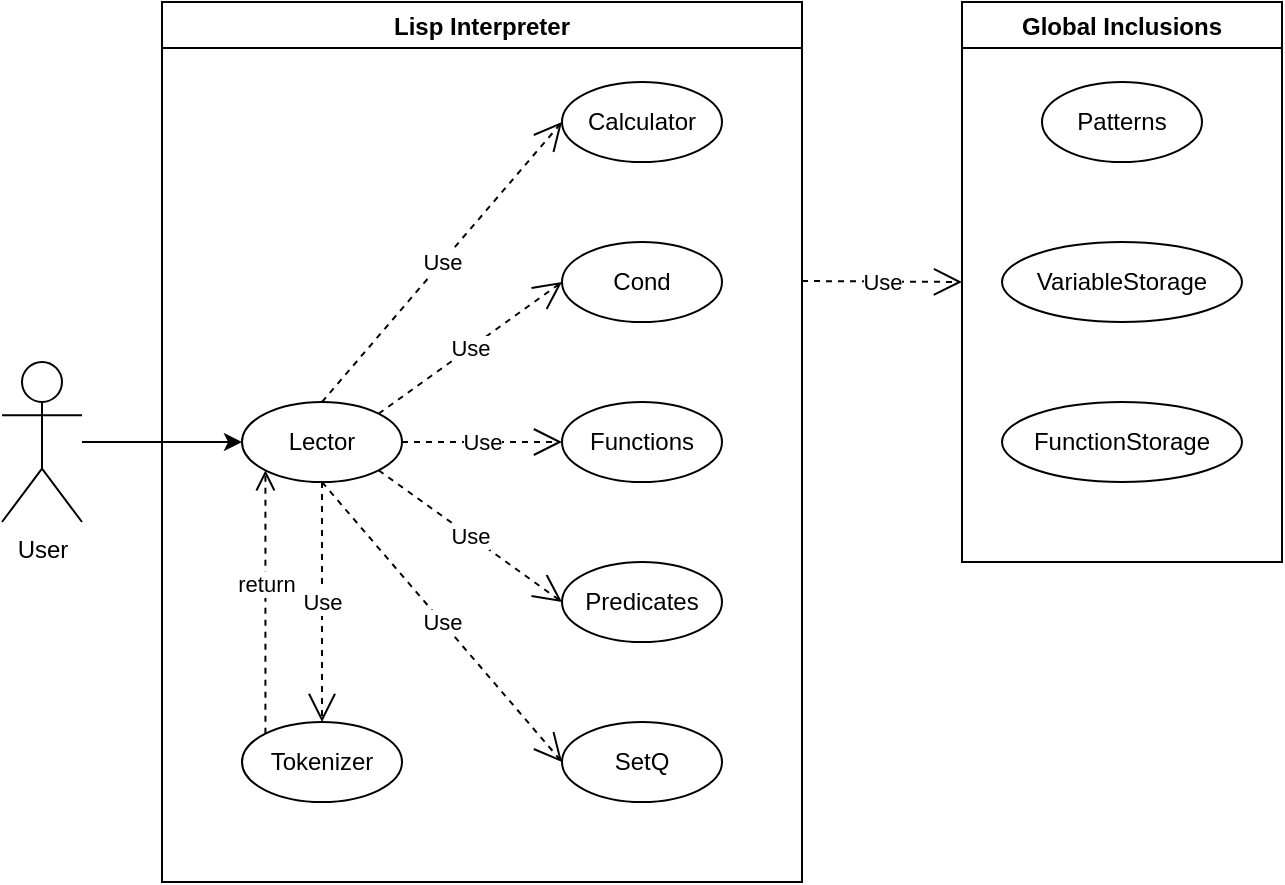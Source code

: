 <mxfile version="17.2.4" type="github">
  <diagram id="CV0EzEBQIUhbnFdFUl1F" name="Page-1">
    <mxGraphModel dx="1662" dy="786" grid="1" gridSize="10" guides="1" tooltips="1" connect="1" arrows="1" fold="1" page="1" pageScale="1" pageWidth="850" pageHeight="1100" math="0" shadow="0">
      <root>
        <mxCell id="0" />
        <mxCell id="1" parent="0" />
        <mxCell id="15ez-F3O6RPJ3Lw7uKhm-26" style="edgeStyle=orthogonalEdgeStyle;rounded=0;orthogonalLoop=1;jettySize=auto;html=1;entryX=0;entryY=0.5;entryDx=0;entryDy=0;" edge="1" parent="1" source="8Z6mOFJXGf_nBv-I9SBo-1" target="8Z6mOFJXGf_nBv-I9SBo-9">
          <mxGeometry relative="1" as="geometry" />
        </mxCell>
        <mxCell id="8Z6mOFJXGf_nBv-I9SBo-1" value="User" style="shape=umlActor;verticalLabelPosition=bottom;verticalAlign=top;html=1;outlineConnect=0;" parent="1" vertex="1">
          <mxGeometry x="40" y="220" width="40" height="80" as="geometry" />
        </mxCell>
        <mxCell id="8Z6mOFJXGf_nBv-I9SBo-11" value="Lisp Interpreter" style="swimlane;" parent="1" vertex="1">
          <mxGeometry x="120" y="40" width="320" height="440" as="geometry" />
        </mxCell>
        <mxCell id="8Z6mOFJXGf_nBv-I9SBo-9" value="Lector" style="ellipse;whiteSpace=wrap;html=1;" parent="8Z6mOFJXGf_nBv-I9SBo-11" vertex="1">
          <mxGeometry x="40" y="200" width="80" height="40" as="geometry" />
        </mxCell>
        <mxCell id="8Z6mOFJXGf_nBv-I9SBo-13" value="Calculator" style="ellipse;whiteSpace=wrap;html=1;" parent="8Z6mOFJXGf_nBv-I9SBo-11" vertex="1">
          <mxGeometry x="200" y="40" width="80" height="40" as="geometry" />
        </mxCell>
        <mxCell id="8Z6mOFJXGf_nBv-I9SBo-16" value="Cond" style="ellipse;whiteSpace=wrap;html=1;" parent="8Z6mOFJXGf_nBv-I9SBo-11" vertex="1">
          <mxGeometry x="200" y="120" width="80" height="40" as="geometry" />
        </mxCell>
        <mxCell id="15ez-F3O6RPJ3Lw7uKhm-3" value="Functions" style="ellipse;whiteSpace=wrap;html=1;" vertex="1" parent="8Z6mOFJXGf_nBv-I9SBo-11">
          <mxGeometry x="200" y="200" width="80" height="40" as="geometry" />
        </mxCell>
        <mxCell id="15ez-F3O6RPJ3Lw7uKhm-4" value="Predicates" style="ellipse;whiteSpace=wrap;html=1;" vertex="1" parent="8Z6mOFJXGf_nBv-I9SBo-11">
          <mxGeometry x="200" y="280" width="80" height="40" as="geometry" />
        </mxCell>
        <mxCell id="15ez-F3O6RPJ3Lw7uKhm-5" value="SetQ" style="ellipse;whiteSpace=wrap;html=1;" vertex="1" parent="8Z6mOFJXGf_nBv-I9SBo-11">
          <mxGeometry x="200" y="360" width="80" height="40" as="geometry" />
        </mxCell>
        <mxCell id="15ez-F3O6RPJ3Lw7uKhm-24" value="Tokenizer" style="ellipse;whiteSpace=wrap;html=1;" vertex="1" parent="8Z6mOFJXGf_nBv-I9SBo-11">
          <mxGeometry x="40" y="360" width="80" height="40" as="geometry" />
        </mxCell>
        <mxCell id="15ez-F3O6RPJ3Lw7uKhm-28" value="Use" style="endArrow=open;endSize=12;dashed=1;html=1;rounded=0;exitX=0.5;exitY=1;exitDx=0;exitDy=0;entryX=0.5;entryY=0;entryDx=0;entryDy=0;" edge="1" parent="8Z6mOFJXGf_nBv-I9SBo-11" source="8Z6mOFJXGf_nBv-I9SBo-9" target="15ez-F3O6RPJ3Lw7uKhm-24">
          <mxGeometry width="160" relative="1" as="geometry">
            <mxPoint x="520" y="450" as="sourcePoint" />
            <mxPoint x="680" y="450" as="targetPoint" />
          </mxGeometry>
        </mxCell>
        <mxCell id="15ez-F3O6RPJ3Lw7uKhm-29" value="return" style="html=1;verticalAlign=bottom;endArrow=open;dashed=1;endSize=8;rounded=0;exitX=0;exitY=0;exitDx=0;exitDy=0;entryX=0;entryY=1;entryDx=0;entryDy=0;" edge="1" parent="8Z6mOFJXGf_nBv-I9SBo-11" source="15ez-F3O6RPJ3Lw7uKhm-24" target="8Z6mOFJXGf_nBv-I9SBo-9">
          <mxGeometry relative="1" as="geometry">
            <mxPoint y="360" as="sourcePoint" />
            <mxPoint x="-80" y="360" as="targetPoint" />
          </mxGeometry>
        </mxCell>
        <mxCell id="15ez-F3O6RPJ3Lw7uKhm-30" value="Use" style="endArrow=open;endSize=12;dashed=1;html=1;rounded=0;exitX=0.5;exitY=1;exitDx=0;exitDy=0;entryX=0;entryY=0.5;entryDx=0;entryDy=0;" edge="1" parent="8Z6mOFJXGf_nBv-I9SBo-11" source="8Z6mOFJXGf_nBv-I9SBo-9" target="15ez-F3O6RPJ3Lw7uKhm-5">
          <mxGeometry width="160" relative="1" as="geometry">
            <mxPoint x="90" y="250" as="sourcePoint" />
            <mxPoint x="90" y="370" as="targetPoint" />
          </mxGeometry>
        </mxCell>
        <mxCell id="15ez-F3O6RPJ3Lw7uKhm-31" value="Use" style="endArrow=open;endSize=12;dashed=1;html=1;rounded=0;exitX=1;exitY=1;exitDx=0;exitDy=0;entryX=0;entryY=0.5;entryDx=0;entryDy=0;" edge="1" parent="8Z6mOFJXGf_nBv-I9SBo-11" source="8Z6mOFJXGf_nBv-I9SBo-9" target="15ez-F3O6RPJ3Lw7uKhm-4">
          <mxGeometry width="160" relative="1" as="geometry">
            <mxPoint x="100" y="260" as="sourcePoint" />
            <mxPoint x="100" y="380" as="targetPoint" />
          </mxGeometry>
        </mxCell>
        <mxCell id="15ez-F3O6RPJ3Lw7uKhm-32" value="Use" style="endArrow=open;endSize=12;dashed=1;html=1;rounded=0;exitX=1;exitY=0.5;exitDx=0;exitDy=0;entryX=0;entryY=0.5;entryDx=0;entryDy=0;" edge="1" parent="8Z6mOFJXGf_nBv-I9SBo-11" source="8Z6mOFJXGf_nBv-I9SBo-9" target="15ez-F3O6RPJ3Lw7uKhm-3">
          <mxGeometry width="160" relative="1" as="geometry">
            <mxPoint x="110" y="270" as="sourcePoint" />
            <mxPoint x="110" y="390" as="targetPoint" />
          </mxGeometry>
        </mxCell>
        <mxCell id="15ez-F3O6RPJ3Lw7uKhm-33" value="Use" style="endArrow=open;endSize=12;dashed=1;html=1;rounded=0;exitX=1;exitY=0;exitDx=0;exitDy=0;entryX=0;entryY=0.5;entryDx=0;entryDy=0;" edge="1" parent="8Z6mOFJXGf_nBv-I9SBo-11" source="8Z6mOFJXGf_nBv-I9SBo-9" target="8Z6mOFJXGf_nBv-I9SBo-16">
          <mxGeometry width="160" relative="1" as="geometry">
            <mxPoint x="130" y="230" as="sourcePoint" />
            <mxPoint x="180" y="180" as="targetPoint" />
          </mxGeometry>
        </mxCell>
        <mxCell id="15ez-F3O6RPJ3Lw7uKhm-34" value="Use" style="endArrow=open;endSize=12;dashed=1;html=1;rounded=0;exitX=0.5;exitY=0;exitDx=0;exitDy=0;entryX=0;entryY=0.5;entryDx=0;entryDy=0;" edge="1" parent="8Z6mOFJXGf_nBv-I9SBo-11" source="8Z6mOFJXGf_nBv-I9SBo-9" target="8Z6mOFJXGf_nBv-I9SBo-13">
          <mxGeometry width="160" relative="1" as="geometry">
            <mxPoint x="140" y="240" as="sourcePoint" />
            <mxPoint x="220" y="240" as="targetPoint" />
          </mxGeometry>
        </mxCell>
        <mxCell id="15ez-F3O6RPJ3Lw7uKhm-11" value="Global Inclusions" style="swimlane;" vertex="1" parent="1">
          <mxGeometry x="520" y="40" width="160" height="280" as="geometry" />
        </mxCell>
        <mxCell id="8Z6mOFJXGf_nBv-I9SBo-15" value="Patterns" style="ellipse;whiteSpace=wrap;html=1;" parent="15ez-F3O6RPJ3Lw7uKhm-11" vertex="1">
          <mxGeometry x="40" y="40" width="80" height="40" as="geometry" />
        </mxCell>
        <mxCell id="8Z6mOFJXGf_nBv-I9SBo-17" value="VariableStorage" style="ellipse;whiteSpace=wrap;html=1;" parent="15ez-F3O6RPJ3Lw7uKhm-11" vertex="1">
          <mxGeometry x="20" y="120" width="120" height="40" as="geometry" />
        </mxCell>
        <mxCell id="15ez-F3O6RPJ3Lw7uKhm-10" value="FunctionStorage" style="ellipse;whiteSpace=wrap;html=1;" vertex="1" parent="15ez-F3O6RPJ3Lw7uKhm-11">
          <mxGeometry x="20" y="200" width="120" height="40" as="geometry" />
        </mxCell>
        <mxCell id="15ez-F3O6RPJ3Lw7uKhm-36" value="Use" style="endArrow=open;endSize=12;dashed=1;html=1;rounded=0;" edge="1" parent="1">
          <mxGeometry width="160" relative="1" as="geometry">
            <mxPoint x="440" y="179.5" as="sourcePoint" />
            <mxPoint x="520" y="180" as="targetPoint" />
          </mxGeometry>
        </mxCell>
      </root>
    </mxGraphModel>
  </diagram>
</mxfile>
